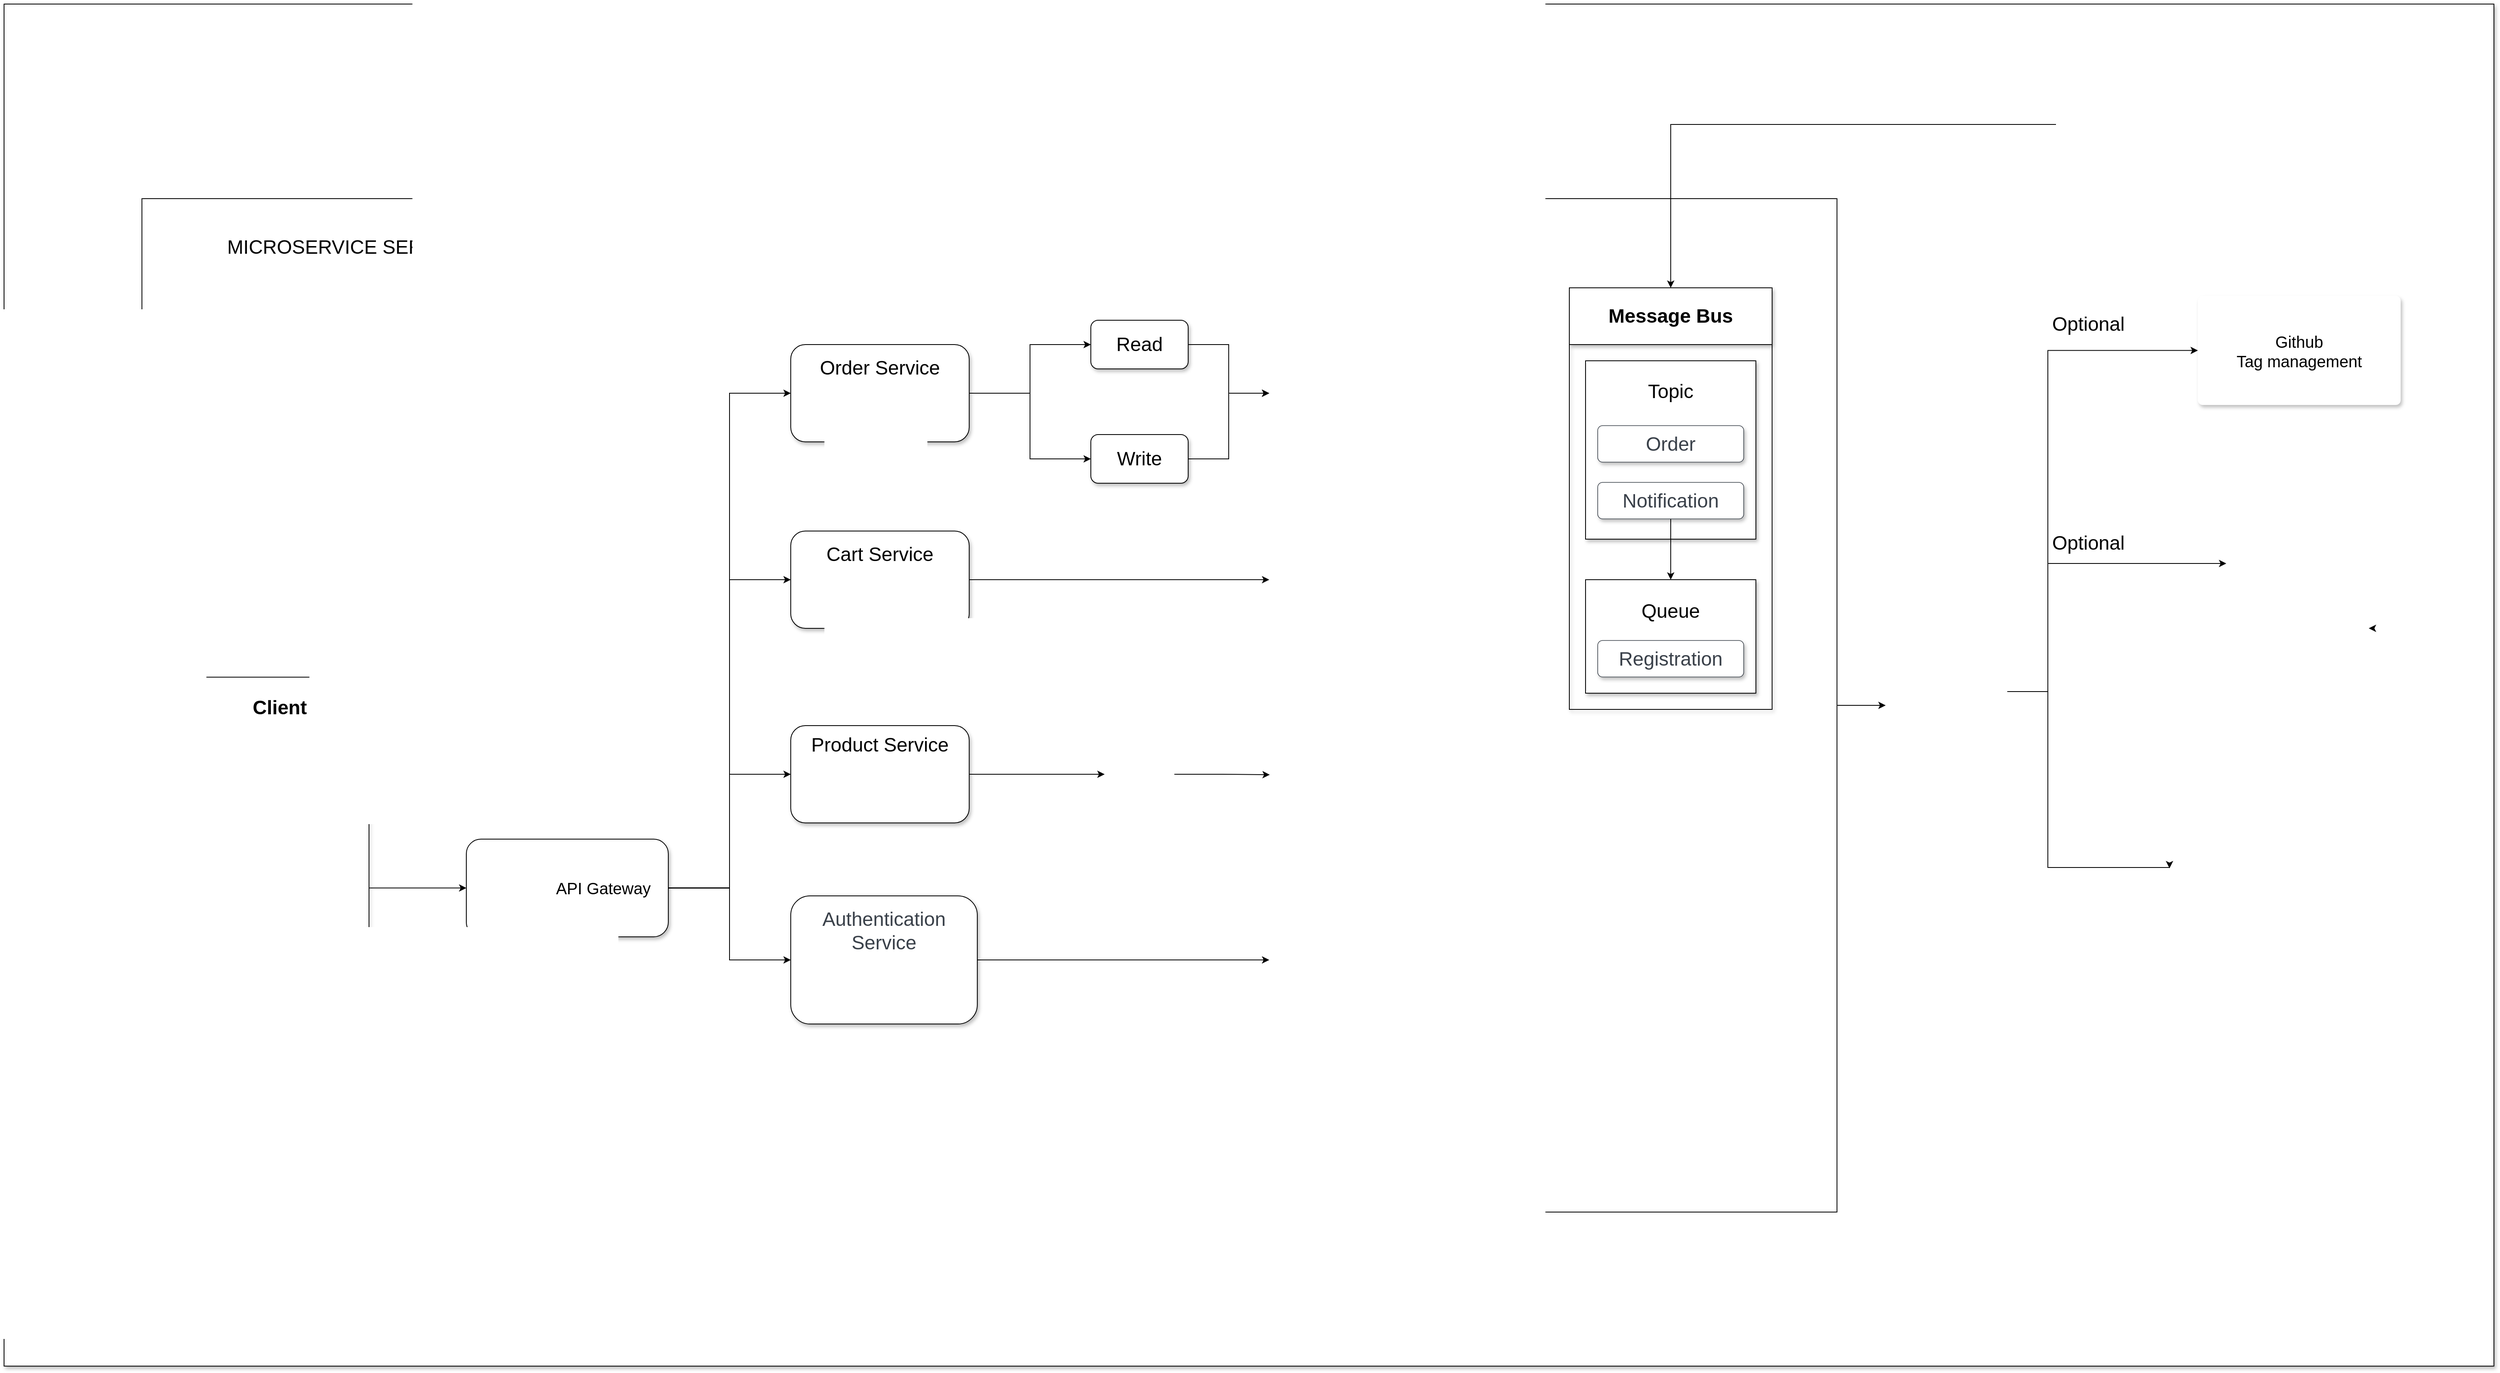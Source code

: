 <mxfile version="24.7.17">
  <diagram id="C5RBs43oDa-KdzZeNtuy" name="Page-1">
    <mxGraphModel dx="6045" dy="4866" grid="1" gridSize="10" guides="1" tooltips="1" connect="1" arrows="1" fold="1" page="1" pageScale="1" pageWidth="827" pageHeight="1169" math="0" shadow="0">
      <root>
        <mxCell id="WIyWlLk6GJQsqaUBKTNV-0" />
        <mxCell id="WIyWlLk6GJQsqaUBKTNV-1" parent="WIyWlLk6GJQsqaUBKTNV-0" />
        <mxCell id="4f0hrx8F149E0mvcmFn5-81" value="" style="rounded=0;whiteSpace=wrap;html=1;strokeColor=default;align=center;verticalAlign=middle;fontFamily=Helvetica;fontSize=12;fontColor=default;fillColor=default;shadow=1;" parent="WIyWlLk6GJQsqaUBKTNV-1" vertex="1">
          <mxGeometry x="-640" y="-2110" width="3070" height="1680" as="geometry" />
        </mxCell>
        <mxCell id="4f0hrx8F149E0mvcmFn5-166" value="" style="rounded=0;whiteSpace=wrap;html=1;strokeColor=default;align=center;verticalAlign=middle;fontFamily=Helvetica;fontSize=12;fontColor=default;fillColor=default;" parent="WIyWlLk6GJQsqaUBKTNV-1" vertex="1">
          <mxGeometry x="-470" y="-1870" width="2090" height="1250" as="geometry" />
        </mxCell>
        <mxCell id="4f0hrx8F149E0mvcmFn5-14" value="" style="html=1;overflow=block;blockSpacing=1;whiteSpace=wrap;container=1;pointerEvents=0;collapsible=0;recursiveResize=0;fontSize=13;align=center;spacing=0;strokeColor=#unset;fillOpacity=0;rounded=1;absoluteArcSize=1;arcSize=12;fillColor=#000000;dashed=1;fixDash=1;strokeWidth=NaN;lucidId=iVNfC4j17jmI;shadow=1;" parent="WIyWlLk6GJQsqaUBKTNV-1" vertex="1">
          <mxGeometry x="-360" y="-1020" width="2440" height="1155" as="geometry" />
        </mxCell>
        <mxCell id="4f0hrx8F149E0mvcmFn5-4" value="" style="html=1;overflow=block;blockSpacing=1;whiteSpace=wrap;rounded=1;absoluteArcSize=1;arcSize=24;container=1;pointerEvents=0;collapsible=0;recursiveResize=0;fontSize=13;align=center;spacing=0;strokeColor=#unset;fillOpacity=0;fillColor=#000000;dashed=1;fixDash=1;strokeWidth=NaN;lucidId=8EigGYfw1h6j;shadow=1;" parent="WIyWlLk6GJQsqaUBKTNV-1" vertex="1">
          <mxGeometry x="953" y="-1750" width="255" height="165" as="geometry" />
        </mxCell>
        <mxCell id="4f0hrx8F149E0mvcmFn5-5" value="" style="html=1;overflow=block;blockSpacing=1;whiteSpace=wrap;rounded=1;absoluteArcSize=1;arcSize=24;container=1;pointerEvents=0;collapsible=0;recursiveResize=0;fontSize=13;align=center;spacing=0;strokeColor=#unset;fillOpacity=0;fillColor=#000000;dashed=1;fixDash=1;strokeWidth=NaN;lucidId=mLigjh89MyzV;shadow=1;" parent="WIyWlLk6GJQsqaUBKTNV-1" vertex="1">
          <mxGeometry x="953" y="-1515" width="255" height="165" as="geometry" />
        </mxCell>
        <mxCell id="4f0hrx8F149E0mvcmFn5-6" value="" style="html=1;overflow=block;blockSpacing=1;whiteSpace=wrap;rounded=1;absoluteArcSize=1;arcSize=24;container=1;pointerEvents=0;collapsible=0;recursiveResize=0;fontSize=13;align=center;spacing=0;strokeColor=#unset;fillOpacity=0;fillColor=#000000;dashed=1;fixDash=1;strokeWidth=NaN;lucidId=vLigM.W0kLLF;shadow=1;" parent="WIyWlLk6GJQsqaUBKTNV-1" vertex="1">
          <mxGeometry x="953" y="-1227" width="255" height="165" as="geometry" />
        </mxCell>
        <mxCell id="4f0hrx8F149E0mvcmFn5-7" value="" style="html=1;overflow=block;blockSpacing=1;whiteSpace=wrap;rounded=1;absoluteArcSize=1;arcSize=24;container=1;pointerEvents=0;collapsible=0;recursiveResize=0;fontSize=13;align=center;spacing=0;strokeColor=#unset;fillOpacity=0;fillColor=#000000;dashed=1;fixDash=1;strokeWidth=NaN;lucidId=ELigAyEY31j_;shadow=1;" parent="WIyWlLk6GJQsqaUBKTNV-1" vertex="1">
          <mxGeometry x="953" y="-985" width="255" height="165" as="geometry" />
        </mxCell>
        <mxCell id="4f0hrx8F149E0mvcmFn5-15" value="" style="html=1;overflow=block;blockSpacing=1;whiteSpace=wrap;container=1;pointerEvents=0;collapsible=0;recursiveResize=0;fontSize=13;align=center;spacing=0;strokeColor=#unset;fillOpacity=0;rounded=1;absoluteArcSize=1;arcSize=12;fillColor=#000000;dashed=1;fixDash=1;strokeWidth=NaN;lucidId=O-NfsrT4cIA9;shadow=1;" parent="WIyWlLk6GJQsqaUBKTNV-1" vertex="1">
          <mxGeometry x="120" y="-1870" width="2800" height="1470" as="geometry" />
        </mxCell>
        <mxCell id="4f0hrx8F149E0mvcmFn5-158" style="edgeStyle=orthogonalEdgeStyle;rounded=0;orthogonalLoop=1;jettySize=auto;html=1;entryX=0;entryY=0.5;entryDx=0;entryDy=0;fontFamily=Helvetica;fontSize=12;fontColor=default;" parent="4f0hrx8F149E0mvcmFn5-15" source="4f0hrx8F149E0mvcmFn5-78" target="4f0hrx8F149E0mvcmFn5-22" edge="1">
          <mxGeometry relative="1" as="geometry" />
        </mxCell>
        <mxCell id="4f0hrx8F149E0mvcmFn5-78" value="&lt;font style=&quot;font-size: 24px;&quot;&gt;Product Service&lt;/font&gt;&lt;div&gt;&lt;font size=&quot;3&quot;&gt;&lt;br&gt;&lt;/font&gt;&lt;/div&gt;&lt;div&gt;&lt;font size=&quot;3&quot;&gt;&lt;br&gt;&lt;/font&gt;&lt;/div&gt;&lt;div&gt;&lt;font size=&quot;3&quot;&gt;&lt;br&gt;&lt;/font&gt;&lt;/div&gt;&lt;div&gt;&lt;br&gt;&lt;/div&gt;" style="rounded=1;whiteSpace=wrap;html=1;shadow=1;" parent="4f0hrx8F149E0mvcmFn5-15" vertex="1">
          <mxGeometry x="210" y="650" width="220" height="120" as="geometry" />
        </mxCell>
        <mxCell id="4f0hrx8F149E0mvcmFn5-71" value="&lt;font style=&quot;font-size: 24px;&quot;&gt;Message Bus&lt;/font&gt;" style="swimlane;whiteSpace=wrap;html=1;startSize=70;shadow=1;" parent="4f0hrx8F149E0mvcmFn5-15" vertex="1">
          <mxGeometry x="1170" y="110" width="250" height="520" as="geometry" />
        </mxCell>
        <mxCell id="4f0hrx8F149E0mvcmFn5-83" value="&lt;font style=&quot;font-size: 24px;&quot;&gt;Queue&lt;/font&gt;&lt;div&gt;&lt;font size=&quot;3&quot;&gt;&lt;br&gt;&lt;/font&gt;&lt;/div&gt;&lt;div&gt;&lt;br&gt;&lt;/div&gt;&lt;div&gt;&lt;br&gt;&lt;/div&gt;&lt;div&gt;&lt;br&gt;&lt;/div&gt;" style="rounded=0;whiteSpace=wrap;html=1;strokeColor=default;align=center;verticalAlign=middle;fontFamily=Helvetica;fontSize=12;fontColor=default;fillColor=default;shadow=1;" parent="4f0hrx8F149E0mvcmFn5-71" vertex="1">
          <mxGeometry x="20" y="360" width="210" height="140" as="geometry" />
        </mxCell>
        <mxCell id="4f0hrx8F149E0mvcmFn5-58" value="&lt;font style=&quot;font-size: 24px;&quot;&gt;Registration&lt;/font&gt;" style="html=1;overflow=block;blockSpacing=1;whiteSpace=wrap;fontSize=20;fontColor=#3a414a;align=center;spacing=0;strokeColor=#3a414a;strokeOpacity=100;fillOpacity=100;rounded=1;absoluteArcSize=1;arcSize=12;fillColor=#ffffff;strokeWidth=0.8;lucidId=VMwhJ_9NbEB5;shadow=1;" parent="4f0hrx8F149E0mvcmFn5-71" vertex="1">
          <mxGeometry x="35" y="435" width="180" height="45" as="geometry" />
        </mxCell>
        <mxCell id="4f0hrx8F149E0mvcmFn5-97" value="&lt;div&gt;&lt;span style=&quot;font-size: 24px;&quot;&gt;Topic&lt;/span&gt;&lt;/div&gt;&lt;div&gt;&lt;span style=&quot;font-size: 24px;&quot;&gt;&lt;br&gt;&lt;/span&gt;&lt;/div&gt;&lt;div&gt;&lt;span style=&quot;font-size: 24px;&quot;&gt;&lt;br&gt;&lt;/span&gt;&lt;/div&gt;&lt;div&gt;&lt;span style=&quot;font-size: 24px;&quot;&gt;&lt;br&gt;&lt;/span&gt;&lt;/div&gt;&lt;div&gt;&lt;span style=&quot;font-size: 24px;&quot;&gt;&lt;br&gt;&lt;/span&gt;&lt;/div&gt;&lt;div&gt;&lt;span style=&quot;font-size: 24px;&quot;&gt;&lt;br&gt;&lt;/span&gt;&lt;/div&gt;" style="rounded=0;whiteSpace=wrap;html=1;strokeColor=default;align=center;verticalAlign=middle;fontFamily=Helvetica;fontSize=12;fontColor=default;fillColor=default;shadow=1;" parent="4f0hrx8F149E0mvcmFn5-71" vertex="1">
          <mxGeometry x="20" y="90" width="210" height="220" as="geometry" />
        </mxCell>
        <mxCell id="4f0hrx8F149E0mvcmFn5-99" value="&lt;font style=&quot;font-size: 24px;&quot;&gt;Order&lt;/font&gt;" style="html=1;overflow=block;blockSpacing=1;whiteSpace=wrap;fontSize=20;fontColor=#3a414a;align=center;spacing=0;strokeColor=#3a414a;strokeOpacity=100;fillOpacity=100;rounded=1;absoluteArcSize=1;arcSize=12;fillColor=#ffffff;strokeWidth=0.8;lucidId=VMwhJ_9NbEB5;shadow=1;" parent="4f0hrx8F149E0mvcmFn5-71" vertex="1">
          <mxGeometry x="35" y="170" width="180" height="45" as="geometry" />
        </mxCell>
        <mxCell id="4f0hrx8F149E0mvcmFn5-169" value="" style="edgeStyle=orthogonalEdgeStyle;rounded=0;orthogonalLoop=1;jettySize=auto;html=1;fontFamily=Helvetica;fontSize=12;fontColor=default;" parent="4f0hrx8F149E0mvcmFn5-71" source="4f0hrx8F149E0mvcmFn5-98" target="4f0hrx8F149E0mvcmFn5-83" edge="1">
          <mxGeometry relative="1" as="geometry" />
        </mxCell>
        <mxCell id="4f0hrx8F149E0mvcmFn5-98" value="&lt;font style=&quot;font-size: 24px;&quot;&gt;Notification&lt;/font&gt;" style="html=1;overflow=block;blockSpacing=1;whiteSpace=wrap;fontSize=20;fontColor=#3a414a;align=center;spacing=0;strokeColor=#3a414a;strokeOpacity=100;fillOpacity=100;rounded=1;absoluteArcSize=1;arcSize=12;fillColor=#ffffff;strokeWidth=0.8;lucidId=VMwhJ_9NbEB5;shadow=1;" parent="4f0hrx8F149E0mvcmFn5-71" vertex="1">
          <mxGeometry x="35" y="240" width="180" height="45" as="geometry" />
        </mxCell>
        <mxCell id="4f0hrx8F149E0mvcmFn5-154" style="edgeStyle=orthogonalEdgeStyle;rounded=0;orthogonalLoop=1;jettySize=auto;html=1;entryX=0;entryY=0.5;entryDx=0;entryDy=0;fontFamily=Helvetica;fontSize=12;fontColor=default;" parent="4f0hrx8F149E0mvcmFn5-15" source="4f0hrx8F149E0mvcmFn5-74" target="4f0hrx8F149E0mvcmFn5-24" edge="1">
          <mxGeometry relative="1" as="geometry" />
        </mxCell>
        <mxCell id="4f0hrx8F149E0mvcmFn5-74" value="&lt;font style=&quot;font-size: 24px;&quot;&gt;Read&lt;/font&gt;" style="rounded=1;whiteSpace=wrap;html=1;shadow=1;" parent="4f0hrx8F149E0mvcmFn5-15" vertex="1">
          <mxGeometry x="580" y="150" width="120" height="60" as="geometry" />
        </mxCell>
        <mxCell id="4f0hrx8F149E0mvcmFn5-47" value="" style="html=1;overflow=block;blockSpacing=1;whiteSpace=wrap;shape=image;fontSize=13;spacing=0;strokeColor=none;strokeOpacity=100;rounded=1;absoluteArcSize=1;arcSize=12;strokeWidth=0;image=https://images.lucid.app/images/6f351608-7eb1-4cb7-90ca-fe1805a0f4fb/content;imageAspect=0;lucidId=lCigPQBSibLu;shadow=1;" parent="4f0hrx8F149E0mvcmFn5-15" vertex="1">
          <mxGeometry x="275" y="709.5" width="90" height="51" as="geometry" />
        </mxCell>
        <mxCell id="4f0hrx8F149E0mvcmFn5-161" style="edgeStyle=orthogonalEdgeStyle;rounded=0;orthogonalLoop=1;jettySize=auto;html=1;entryX=0;entryY=0.5;entryDx=0;entryDy=0;fontFamily=Helvetica;fontSize=12;fontColor=default;" parent="4f0hrx8F149E0mvcmFn5-15" source="4f0hrx8F149E0mvcmFn5-88" target="4f0hrx8F149E0mvcmFn5-11" edge="1">
          <mxGeometry relative="1" as="geometry" />
        </mxCell>
        <mxCell id="4f0hrx8F149E0mvcmFn5-88" value="&lt;div&gt;&lt;font style=&quot;font-size: 24px;&quot;&gt;&lt;span style=&quot;color: rgb(58, 65, 74);&quot;&gt;Authentication Service&lt;/span&gt;&lt;br&gt;&lt;/font&gt;&lt;/div&gt;&lt;div&gt;&lt;font size=&quot;3&quot;&gt;&lt;br&gt;&lt;/font&gt;&lt;/div&gt;&lt;div&gt;&lt;font size=&quot;3&quot;&gt;&lt;br&gt;&lt;/font&gt;&lt;/div&gt;&lt;div&gt;&lt;font size=&quot;3&quot;&gt;&lt;br&gt;&lt;/font&gt;&lt;/div&gt;&lt;div&gt;&lt;br&gt;&lt;/div&gt;" style="rounded=1;whiteSpace=wrap;html=1;shadow=1;" parent="4f0hrx8F149E0mvcmFn5-15" vertex="1">
          <mxGeometry x="210" y="860" width="230" height="158" as="geometry" />
        </mxCell>
        <mxCell id="4f0hrx8F149E0mvcmFn5-89" value="" style="html=1;overflow=block;blockSpacing=1;whiteSpace=wrap;shape=image;fontSize=13;spacing=0;strokeColor=none;strokeOpacity=100;rounded=1;absoluteArcSize=1;arcSize=12;strokeWidth=0;image=https://images.lucid.app/images/6f351608-7eb1-4cb7-90ca-fe1805a0f4fb/content;imageAspect=0;lucidId=lCigPQBSibLu;shadow=1;" parent="4f0hrx8F149E0mvcmFn5-15" vertex="1">
          <mxGeometry x="280" y="951" width="90" height="51" as="geometry" />
        </mxCell>
        <mxCell id="4f0hrx8F149E0mvcmFn5-164" style="edgeStyle=orthogonalEdgeStyle;rounded=0;orthogonalLoop=1;jettySize=auto;html=1;entryX=0;entryY=0.5;entryDx=0;entryDy=0;fontFamily=Helvetica;fontSize=12;fontColor=default;" parent="4f0hrx8F149E0mvcmFn5-15" source="4f0hrx8F149E0mvcmFn5-91" target="4f0hrx8F149E0mvcmFn5-45" edge="1">
          <mxGeometry relative="1" as="geometry" />
        </mxCell>
        <mxCell id="4f0hrx8F149E0mvcmFn5-91" value="&lt;div&gt;&lt;font style=&quot;font-size: 24px;&quot;&gt;Cart Service&lt;br&gt;&lt;/font&gt;&lt;/div&gt;&lt;div&gt;&lt;font size=&quot;3&quot;&gt;&lt;br&gt;&lt;/font&gt;&lt;/div&gt;&lt;div&gt;&lt;font size=&quot;3&quot;&gt;&lt;br&gt;&lt;/font&gt;&lt;/div&gt;&lt;div&gt;&lt;span style=&quot;font-size: 20px;&quot;&gt;&lt;br&gt;&lt;/span&gt;&lt;/div&gt;" style="rounded=1;whiteSpace=wrap;html=1;shadow=1;" parent="4f0hrx8F149E0mvcmFn5-15" vertex="1">
          <mxGeometry x="210" y="410" width="220" height="120" as="geometry" />
        </mxCell>
        <mxCell id="4f0hrx8F149E0mvcmFn5-92" value="" style="html=1;overflow=block;blockSpacing=1;whiteSpace=wrap;shape=image;fontSize=13;spacing=0;strokeColor=none;strokeOpacity=100;rounded=1;absoluteArcSize=1;arcSize=12;strokeWidth=0;image=https://images.lucid.app/images/6f351608-7eb1-4cb7-90ca-fe1805a0f4fb/content;imageAspect=0;lucidId=lCigPQBSibLu;shadow=1;" parent="4f0hrx8F149E0mvcmFn5-15" vertex="1">
          <mxGeometry x="275" y="470" width="90" height="51" as="geometry" />
        </mxCell>
        <mxCell id="4f0hrx8F149E0mvcmFn5-151" style="edgeStyle=orthogonalEdgeStyle;rounded=0;orthogonalLoop=1;jettySize=auto;html=1;entryX=0;entryY=0.5;entryDx=0;entryDy=0;fontFamily=Helvetica;fontSize=12;fontColor=default;" parent="4f0hrx8F149E0mvcmFn5-15" source="4f0hrx8F149E0mvcmFn5-93" target="4f0hrx8F149E0mvcmFn5-74" edge="1">
          <mxGeometry relative="1" as="geometry" />
        </mxCell>
        <mxCell id="4f0hrx8F149E0mvcmFn5-152" style="edgeStyle=orthogonalEdgeStyle;rounded=0;orthogonalLoop=1;jettySize=auto;html=1;fontFamily=Helvetica;fontSize=12;fontColor=default;" parent="4f0hrx8F149E0mvcmFn5-15" source="4f0hrx8F149E0mvcmFn5-93" target="4f0hrx8F149E0mvcmFn5-103" edge="1">
          <mxGeometry relative="1" as="geometry" />
        </mxCell>
        <mxCell id="4f0hrx8F149E0mvcmFn5-93" value="&lt;div&gt;&lt;font style=&quot;font-size: 24px;&quot;&gt;Order Service&lt;br&gt;&lt;/font&gt;&lt;/div&gt;&lt;div&gt;&lt;font size=&quot;3&quot;&gt;&lt;br&gt;&lt;/font&gt;&lt;/div&gt;&lt;div&gt;&lt;font size=&quot;3&quot;&gt;&lt;br&gt;&lt;/font&gt;&lt;/div&gt;&lt;div&gt;&lt;span style=&quot;font-size: 20px;&quot;&gt;&lt;br&gt;&lt;/span&gt;&lt;/div&gt;" style="rounded=1;whiteSpace=wrap;html=1;shadow=1;" parent="4f0hrx8F149E0mvcmFn5-15" vertex="1">
          <mxGeometry x="210" y="180" width="220" height="120" as="geometry" />
        </mxCell>
        <mxCell id="4f0hrx8F149E0mvcmFn5-94" value="" style="html=1;overflow=block;blockSpacing=1;whiteSpace=wrap;shape=image;fontSize=13;spacing=0;strokeColor=none;strokeOpacity=100;rounded=1;absoluteArcSize=1;arcSize=12;strokeWidth=0;image=https://images.lucid.app/images/6f351608-7eb1-4cb7-90ca-fe1805a0f4fb/content;imageAspect=0;lucidId=lCigPQBSibLu;shadow=1;" parent="4f0hrx8F149E0mvcmFn5-15" vertex="1">
          <mxGeometry x="275" y="235" width="90" height="51" as="geometry" />
        </mxCell>
        <mxCell id="4f0hrx8F149E0mvcmFn5-30" value="" style="html=1;overflow=block;blockSpacing=1;whiteSpace=wrap;shape=image;fontSize=13;spacing=0;strokeColor=none;strokeOpacity=100;rounded=1;absoluteArcSize=1;arcSize=12;strokeWidth=0;image=https://images.lucid.app/images/273ff4b5-f56a-48d5-a145-8e1a4cded7ac/content;imageAspect=0;lucidId=sXNfnZCKuJgc;shadow=1;" parent="4f0hrx8F149E0mvcmFn5-15" vertex="1">
          <mxGeometry x="1980" y="370" width="180" height="160" as="geometry" />
        </mxCell>
        <mxCell id="4f0hrx8F149E0mvcmFn5-101" style="edgeStyle=orthogonalEdgeStyle;rounded=0;orthogonalLoop=1;jettySize=auto;html=1;exitX=1;exitY=1;exitDx=0;exitDy=0;entryX=0.976;entryY=1;entryDx=0;entryDy=0;entryPerimeter=0;fontFamily=Helvetica;fontSize=12;fontColor=default;" parent="4f0hrx8F149E0mvcmFn5-15" source="4f0hrx8F149E0mvcmFn5-30" target="4f0hrx8F149E0mvcmFn5-30" edge="1">
          <mxGeometry relative="1" as="geometry" />
        </mxCell>
        <mxCell id="4f0hrx8F149E0mvcmFn5-37" value="&lt;div&gt;Github&lt;/div&gt;Tag management" style="html=1;overflow=block;blockSpacing=1;whiteSpace=wrap;fontSize=20;fontFamily=Helvetica;fontColor=default;spacingLeft=9.7;spacingRight=9.7;spacingTop=2.8;spacing=4.2;strokeColor=#unset;fillOpacity=100;rounded=1;absoluteArcSize=1;arcSize=12;fillColor=#ffffff;strokeWidth=NaN;lucidId=IhOfXZJUjQSR;shadow=1;" parent="4f0hrx8F149E0mvcmFn5-15" vertex="1">
          <mxGeometry x="1945" y="120" width="250" height="134.5" as="geometry" />
        </mxCell>
        <mxCell id="4f0hrx8F149E0mvcmFn5-34" value="" style="html=1;overflow=block;blockSpacing=1;whiteSpace=wrap;shape=image;fontSize=13;spacing=0;strokeColor=none;strokeOpacity=100;rounded=1;absoluteArcSize=1;arcSize=12;strokeWidth=0;image=https://images.lucid.app/images/6db9ac1a-21c4-4acc-9877-d0f41014523a/content;imageAspect=0;lucidId=Y~NfIWSCJFXi;shadow=1;" parent="4f0hrx8F149E0mvcmFn5-15" vertex="1">
          <mxGeometry x="1910" y="701" width="250" height="250" as="geometry" />
        </mxCell>
        <mxCell id="4f0hrx8F149E0mvcmFn5-153" style="edgeStyle=orthogonalEdgeStyle;rounded=0;orthogonalLoop=1;jettySize=auto;html=1;entryX=0;entryY=0.5;entryDx=0;entryDy=0;fontFamily=Helvetica;fontSize=12;fontColor=default;" parent="4f0hrx8F149E0mvcmFn5-15" source="4f0hrx8F149E0mvcmFn5-103" target="4f0hrx8F149E0mvcmFn5-24" edge="1">
          <mxGeometry relative="1" as="geometry" />
        </mxCell>
        <mxCell id="4f0hrx8F149E0mvcmFn5-103" value="&lt;font style=&quot;font-size: 24px;&quot;&gt;Write&lt;/font&gt;" style="rounded=1;whiteSpace=wrap;html=1;shadow=1;" parent="4f0hrx8F149E0mvcmFn5-15" vertex="1">
          <mxGeometry x="580" y="291" width="120" height="60" as="geometry" />
        </mxCell>
        <mxCell id="4f0hrx8F149E0mvcmFn5-24" value="" style="html=1;overflow=block;blockSpacing=1;whiteSpace=wrap;shape=image;fontSize=13;spacing=0;strokeColor=none;strokeOpacity=100;rounded=1;absoluteArcSize=1;arcSize=12;strokeWidth=0;image=https://images.lucid.app/images/913cbac1-fbca-441e-8293-56ef1d8492e2/content;imageAspect=0;lucidId=xNNfi3xZABGv;shadow=1;" parent="4f0hrx8F149E0mvcmFn5-15" vertex="1">
          <mxGeometry x="800" y="194" width="159" height="92" as="geometry" />
        </mxCell>
        <mxCell id="4f0hrx8F149E0mvcmFn5-45" value="" style="html=1;overflow=block;blockSpacing=1;whiteSpace=wrap;shape=image;fontSize=13;spacing=0;strokeColor=none;strokeOpacity=100;rounded=1;absoluteArcSize=1;arcSize=12;strokeWidth=0;image=https://images.lucid.app/images/913cbac1-fbca-441e-8293-56ef1d8492e2/content;imageAspect=0;lucidId=8qig2fwY~hnF;shadow=1;" parent="4f0hrx8F149E0mvcmFn5-15" vertex="1">
          <mxGeometry x="800" y="424" width="159" height="92" as="geometry" />
        </mxCell>
        <mxCell id="4f0hrx8F149E0mvcmFn5-44" value="" style="html=1;overflow=block;blockSpacing=1;whiteSpace=wrap;shape=image;fontSize=13;spacing=0;strokeColor=none;strokeOpacity=100;rounded=1;absoluteArcSize=1;arcSize=12;strokeWidth=0;image=https://images.lucid.app/images/913cbac1-fbca-441e-8293-56ef1d8492e2/content;imageAspect=0;lucidId=opigm2Ht9S0D;shadow=1;" parent="4f0hrx8F149E0mvcmFn5-15" vertex="1">
          <mxGeometry x="800" y="661" width="159" height="92" as="geometry" />
        </mxCell>
        <mxCell id="4f0hrx8F149E0mvcmFn5-11" value="" style="html=1;overflow=block;blockSpacing=1;whiteSpace=wrap;shape=image;fontSize=13;spacing=0;strokeColor=none;strokeOpacity=100;rounded=1;absoluteArcSize=1;arcSize=12;strokeWidth=0;image=https://images.lucid.app/images/913cbac1-fbca-441e-8293-56ef1d8492e2/content;imageAspect=0;lucidId=~PNfP6z0hyas;shadow=1;" parent="4f0hrx8F149E0mvcmFn5-15" vertex="1">
          <mxGeometry x="800" y="893" width="159" height="92" as="geometry" />
        </mxCell>
        <mxCell id="4f0hrx8F149E0mvcmFn5-118" value="&lt;span style=&quot;font-size: 24px;&quot;&gt;Optional&lt;/span&gt;" style="text;html=1;align=center;verticalAlign=middle;whiteSpace=wrap;rounded=0;fontFamily=Helvetica;fontSize=12;fontColor=default;" parent="4f0hrx8F149E0mvcmFn5-15" vertex="1">
          <mxGeometry x="1780" y="410" width="60" height="30" as="geometry" />
        </mxCell>
        <mxCell id="4f0hrx8F149E0mvcmFn5-145" value="&lt;span style=&quot;font-size: 24px;&quot;&gt;Optional&lt;/span&gt;" style="text;html=1;align=center;verticalAlign=middle;whiteSpace=wrap;rounded=0;fontFamily=Helvetica;fontSize=12;fontColor=default;" parent="4f0hrx8F149E0mvcmFn5-15" vertex="1">
          <mxGeometry x="1780" y="140" width="60" height="30" as="geometry" />
        </mxCell>
        <mxCell id="4f0hrx8F149E0mvcmFn5-22" value="" style="html=1;overflow=block;blockSpacing=1;whiteSpace=wrap;shape=image;fontSize=13;spacing=0;strokeColor=none;strokeOpacity=100;rounded=1;absoluteArcSize=1;arcSize=12;strokeWidth=0;image=https://images.lucid.app/images/f30c2389-5279-47ae-8870-4f0051834ef5/content;imageAspect=0;lucidId=nKNfAHqvBl6X;shadow=1;" parent="4f0hrx8F149E0mvcmFn5-15" vertex="1">
          <mxGeometry x="597" y="667" width="86" height="86" as="geometry" />
        </mxCell>
        <mxCell id="4f0hrx8F149E0mvcmFn5-159" style="edgeStyle=orthogonalEdgeStyle;rounded=0;orthogonalLoop=1;jettySize=auto;html=1;entryX=0.004;entryY=0.539;entryDx=0;entryDy=0;entryPerimeter=0;fontFamily=Helvetica;fontSize=12;fontColor=default;" parent="4f0hrx8F149E0mvcmFn5-15" source="4f0hrx8F149E0mvcmFn5-22" target="4f0hrx8F149E0mvcmFn5-44" edge="1">
          <mxGeometry relative="1" as="geometry" />
        </mxCell>
        <mxCell id="4f0hrx8F149E0mvcmFn5-16" value="" style="html=1;overflow=block;blockSpacing=1;whiteSpace=wrap;container=1;pointerEvents=0;collapsible=0;recursiveResize=0;fontSize=13;align=center;spacing=0;strokeColor=#unset;fillOpacity=0;rounded=1;absoluteArcSize=1;arcSize=12;fillColor=#000000;dashed=1;fixDash=1;strokeWidth=NaN;lucidId=~iOfDZs6vdFp;shadow=1;" parent="WIyWlLk6GJQsqaUBKTNV-1" vertex="1">
          <mxGeometry x="-105" y="-1212" width="320" height="139" as="geometry" />
        </mxCell>
        <mxCell id="4f0hrx8F149E0mvcmFn5-110" style="edgeStyle=orthogonalEdgeStyle;rounded=0;orthogonalLoop=1;jettySize=auto;html=1;entryX=0;entryY=0.5;entryDx=0;entryDy=0;fontFamily=Helvetica;fontSize=12;fontColor=default;" parent="WIyWlLk6GJQsqaUBKTNV-1" source="4f0hrx8F149E0mvcmFn5-23" target="4f0hrx8F149E0mvcmFn5-30" edge="1">
          <mxGeometry relative="1" as="geometry">
            <Array as="points">
              <mxPoint x="1880" y="-1262" />
              <mxPoint x="1880" y="-1420" />
            </Array>
          </mxGeometry>
        </mxCell>
        <mxCell id="4f0hrx8F149E0mvcmFn5-112" style="edgeStyle=orthogonalEdgeStyle;rounded=0;orthogonalLoop=1;jettySize=auto;html=1;entryX=0;entryY=0.5;entryDx=0;entryDy=0;fontFamily=Helvetica;fontSize=12;fontColor=default;" parent="WIyWlLk6GJQsqaUBKTNV-1" source="4f0hrx8F149E0mvcmFn5-23" target="4f0hrx8F149E0mvcmFn5-34" edge="1">
          <mxGeometry relative="1" as="geometry">
            <Array as="points">
              <mxPoint x="1880" y="-1262" />
              <mxPoint x="1880" y="-1045" />
            </Array>
          </mxGeometry>
        </mxCell>
        <mxCell id="4f0hrx8F149E0mvcmFn5-116" style="edgeStyle=orthogonalEdgeStyle;rounded=0;orthogonalLoop=1;jettySize=auto;html=1;entryX=0;entryY=0.5;entryDx=0;entryDy=0;fontFamily=Helvetica;fontSize=12;fontColor=default;" parent="WIyWlLk6GJQsqaUBKTNV-1" source="4f0hrx8F149E0mvcmFn5-23" target="4f0hrx8F149E0mvcmFn5-37" edge="1">
          <mxGeometry relative="1" as="geometry">
            <Array as="points">
              <mxPoint x="1880" y="-1262" />
              <mxPoint x="1880" y="-1683" />
            </Array>
          </mxGeometry>
        </mxCell>
        <mxCell id="4f0hrx8F149E0mvcmFn5-23" value="" style="html=1;overflow=block;blockSpacing=1;whiteSpace=wrap;shape=image;fontSize=13;spacing=0;strokeColor=none;strokeOpacity=100;rounded=1;absoluteArcSize=1;arcSize=12;strokeWidth=0;image=https://images.lucid.app/images/08b31ef8-40c4-4436-b328-af4f82c4b70c/content;imageAspect=0;lucidId=BKNfgbweBYB_;shadow=1;" parent="WIyWlLk6GJQsqaUBKTNV-1" vertex="1">
          <mxGeometry x="1680" y="-1337" width="150" height="150" as="geometry" />
        </mxCell>
        <mxCell id="4f0hrx8F149E0mvcmFn5-33" value="" style="html=1;overflow=block;blockSpacing=1;whiteSpace=wrap;shape=image;fontSize=13;spacing=0;strokeColor=none;strokeOpacity=100;rounded=1;absoluteArcSize=1;arcSize=12;strokeWidth=0;image=https://images.lucid.app/images/bb12d477-dc68-44cd-a18b-bf2ec76602e2/content;imageAspect=0;lucidId=78NfoUMMu~0K;shadow=1;" parent="WIyWlLk6GJQsqaUBKTNV-1" vertex="1">
          <mxGeometry x="-360" y="-1795" width="276" height="156" as="geometry" />
        </mxCell>
        <mxCell id="4f0hrx8F149E0mvcmFn5-100" style="edgeStyle=orthogonalEdgeStyle;rounded=0;orthogonalLoop=1;jettySize=auto;html=1;exitX=0;exitY=0.5;exitDx=0;exitDy=0;entryX=0.5;entryY=0;entryDx=0;entryDy=0;fontFamily=Helvetica;fontSize=12;fontColor=default;" parent="WIyWlLk6GJQsqaUBKTNV-1" source="4f0hrx8F149E0mvcmFn5-42" target="4f0hrx8F149E0mvcmFn5-71" edge="1">
          <mxGeometry relative="1" as="geometry" />
        </mxCell>
        <mxCell id="4f0hrx8F149E0mvcmFn5-42" value="" style="html=1;overflow=block;blockSpacing=1;whiteSpace=wrap;shape=image;fontSize=13;spacing=0;strokeColor=none;strokeOpacity=100;rounded=1;absoluteArcSize=1;arcSize=12;strokeWidth=0;image=https://images.lucid.app/images/cbe1039e-3e59-48ab-a320-be5a14396b2c/content;imageAspect=0;lucidId=0nOfaK0n6ML2;shadow=1;" parent="WIyWlLk6GJQsqaUBKTNV-1" vertex="1">
          <mxGeometry x="1890" y="-2000" width="77" height="77" as="geometry" />
        </mxCell>
        <mxCell id="4f0hrx8F149E0mvcmFn5-104" style="edgeStyle=orthogonalEdgeStyle;rounded=0;orthogonalLoop=1;jettySize=auto;html=1;exitX=1;exitY=0.5;exitDx=0;exitDy=0;entryX=0;entryY=0.5;entryDx=0;entryDy=0;fontFamily=Helvetica;fontSize=12;fontColor=default;" parent="WIyWlLk6GJQsqaUBKTNV-1" source="4f0hrx8F149E0mvcmFn5-86" target="4f0hrx8F149E0mvcmFn5-88" edge="1">
          <mxGeometry relative="1" as="geometry" />
        </mxCell>
        <mxCell id="4f0hrx8F149E0mvcmFn5-105" style="edgeStyle=orthogonalEdgeStyle;rounded=0;orthogonalLoop=1;jettySize=auto;html=1;entryX=0;entryY=0.5;entryDx=0;entryDy=0;fontFamily=Helvetica;fontSize=12;fontColor=default;" parent="WIyWlLk6GJQsqaUBKTNV-1" source="4f0hrx8F149E0mvcmFn5-86" target="4f0hrx8F149E0mvcmFn5-78" edge="1">
          <mxGeometry relative="1" as="geometry" />
        </mxCell>
        <mxCell id="4f0hrx8F149E0mvcmFn5-106" style="edgeStyle=orthogonalEdgeStyle;rounded=0;orthogonalLoop=1;jettySize=auto;html=1;entryX=0;entryY=0.5;entryDx=0;entryDy=0;fontFamily=Helvetica;fontSize=12;fontColor=default;" parent="WIyWlLk6GJQsqaUBKTNV-1" source="4f0hrx8F149E0mvcmFn5-86" target="4f0hrx8F149E0mvcmFn5-91" edge="1">
          <mxGeometry relative="1" as="geometry" />
        </mxCell>
        <mxCell id="4f0hrx8F149E0mvcmFn5-107" style="edgeStyle=orthogonalEdgeStyle;rounded=0;orthogonalLoop=1;jettySize=auto;html=1;entryX=0;entryY=0.5;entryDx=0;entryDy=0;fontFamily=Helvetica;fontSize=12;fontColor=default;" parent="WIyWlLk6GJQsqaUBKTNV-1" source="4f0hrx8F149E0mvcmFn5-86" target="4f0hrx8F149E0mvcmFn5-93" edge="1">
          <mxGeometry relative="1" as="geometry" />
        </mxCell>
        <mxCell id="4f0hrx8F149E0mvcmFn5-86" value="&lt;div&gt;&lt;span style=&quot;font-size: 20px;&quot;&gt;&lt;span style=&quot;white-space: pre;&quot;&gt;&#x9;&lt;/span&gt;&lt;span style=&quot;white-space: pre;&quot;&gt;&#x9;&lt;/span&gt;API Gateway&lt;/span&gt;&lt;br&gt;&lt;/div&gt;" style="rounded=1;whiteSpace=wrap;html=1;shadow=1;" parent="WIyWlLk6GJQsqaUBKTNV-1" vertex="1">
          <mxGeometry x="-70" y="-1080" width="249" height="120.5" as="geometry" />
        </mxCell>
        <mxCell id="4f0hrx8F149E0mvcmFn5-36" value="" style="html=1;overflow=block;blockSpacing=1;whiteSpace=wrap;shape=image;fontSize=13;spacing=0;strokeColor=none;strokeOpacity=100;rounded=1;absoluteArcSize=1;arcSize=12;strokeWidth=0;image=https://images.lucid.app/images/ff0c162c-ae0c-44ad-8eed-cf9552ac52c2/content;imageAspect=0;lucidId=3fOfGudcoVXB;shadow=1;" parent="WIyWlLk6GJQsqaUBKTNV-1" vertex="1">
          <mxGeometry x="-50" y="-1056.75" width="69" height="74" as="geometry" />
        </mxCell>
        <mxCell id="4f0hrx8F149E0mvcmFn5-146" style="edgeStyle=orthogonalEdgeStyle;rounded=0;orthogonalLoop=1;jettySize=auto;html=1;entryX=0;entryY=0.5;entryDx=0;entryDy=0;fontFamily=Helvetica;fontSize=12;fontColor=default;" parent="WIyWlLk6GJQsqaUBKTNV-1" source="4f0hrx8F149E0mvcmFn5-68" target="4f0hrx8F149E0mvcmFn5-86" edge="1">
          <mxGeometry relative="1" as="geometry" />
        </mxCell>
        <mxCell id="4f0hrx8F149E0mvcmFn5-68" value="&lt;font style=&quot;font-size: 24px;&quot;&gt;Client&lt;/font&gt;" style="swimlane;whiteSpace=wrap;html=1;startSize=75;shadow=1;" parent="WIyWlLk6GJQsqaUBKTNV-1" vertex="1">
          <mxGeometry x="-410" y="-1279.75" width="220" height="520" as="geometry" />
        </mxCell>
        <mxCell id="4f0hrx8F149E0mvcmFn5-21" value="" style="html=1;overflow=block;blockSpacing=1;whiteSpace=wrap;shape=image;fontSize=13;spacing=0;strokeColor=none;strokeOpacity=100;rounded=1;absoluteArcSize=1;arcSize=12;strokeWidth=0;image=https://images.lucid.app/images/9f9ac62b-9db0-4fa5-88e2-71a60301c5aa/content;imageAspect=0;lucidId=cKNf7pIu~v.I;shadow=1;" parent="4f0hrx8F149E0mvcmFn5-68" vertex="1">
          <mxGeometry x="63" y="350" width="99" height="99" as="geometry" />
        </mxCell>
        <mxCell id="4f0hrx8F149E0mvcmFn5-20" value="" style="html=1;overflow=block;blockSpacing=1;whiteSpace=wrap;shape=image;fontSize=13;spacing=0;strokeColor=none;strokeOpacity=100;rounded=1;absoluteArcSize=1;arcSize=12;strokeWidth=0;image=https://images.lucid.app/images/1bd68d9a-43fb-4812-8475-e86299c7d81a/content;imageAspect=0;lucidId=iJNff7ZiI3eY;shadow=1;" parent="4f0hrx8F149E0mvcmFn5-68" vertex="1">
          <mxGeometry x="50" y="150" width="120" height="120" as="geometry" />
        </mxCell>
        <mxCell id="4f0hrx8F149E0mvcmFn5-155" value="&lt;span style=&quot;font-size: 24px;&quot;&gt;MICROSERVICE SERVER&lt;/span&gt;" style="text;html=1;align=center;verticalAlign=middle;whiteSpace=wrap;rounded=0;fontFamily=Helvetica;fontSize=12;fontColor=default;" parent="WIyWlLk6GJQsqaUBKTNV-1" vertex="1">
          <mxGeometry x="-490" y="-1825" width="540" height="30" as="geometry" />
        </mxCell>
        <mxCell id="4f0hrx8F149E0mvcmFn5-170" value="" style="endArrow=classic;html=1;rounded=0;fontFamily=Helvetica;fontSize=12;fontColor=default;exitX=1;exitY=0.5;exitDx=0;exitDy=0;" parent="WIyWlLk6GJQsqaUBKTNV-1" source="4f0hrx8F149E0mvcmFn5-166" edge="1">
          <mxGeometry width="50" height="50" relative="1" as="geometry">
            <mxPoint x="880" y="-1100" as="sourcePoint" />
            <mxPoint x="1680" y="-1245" as="targetPoint" />
          </mxGeometry>
        </mxCell>
      </root>
    </mxGraphModel>
  </diagram>
</mxfile>
